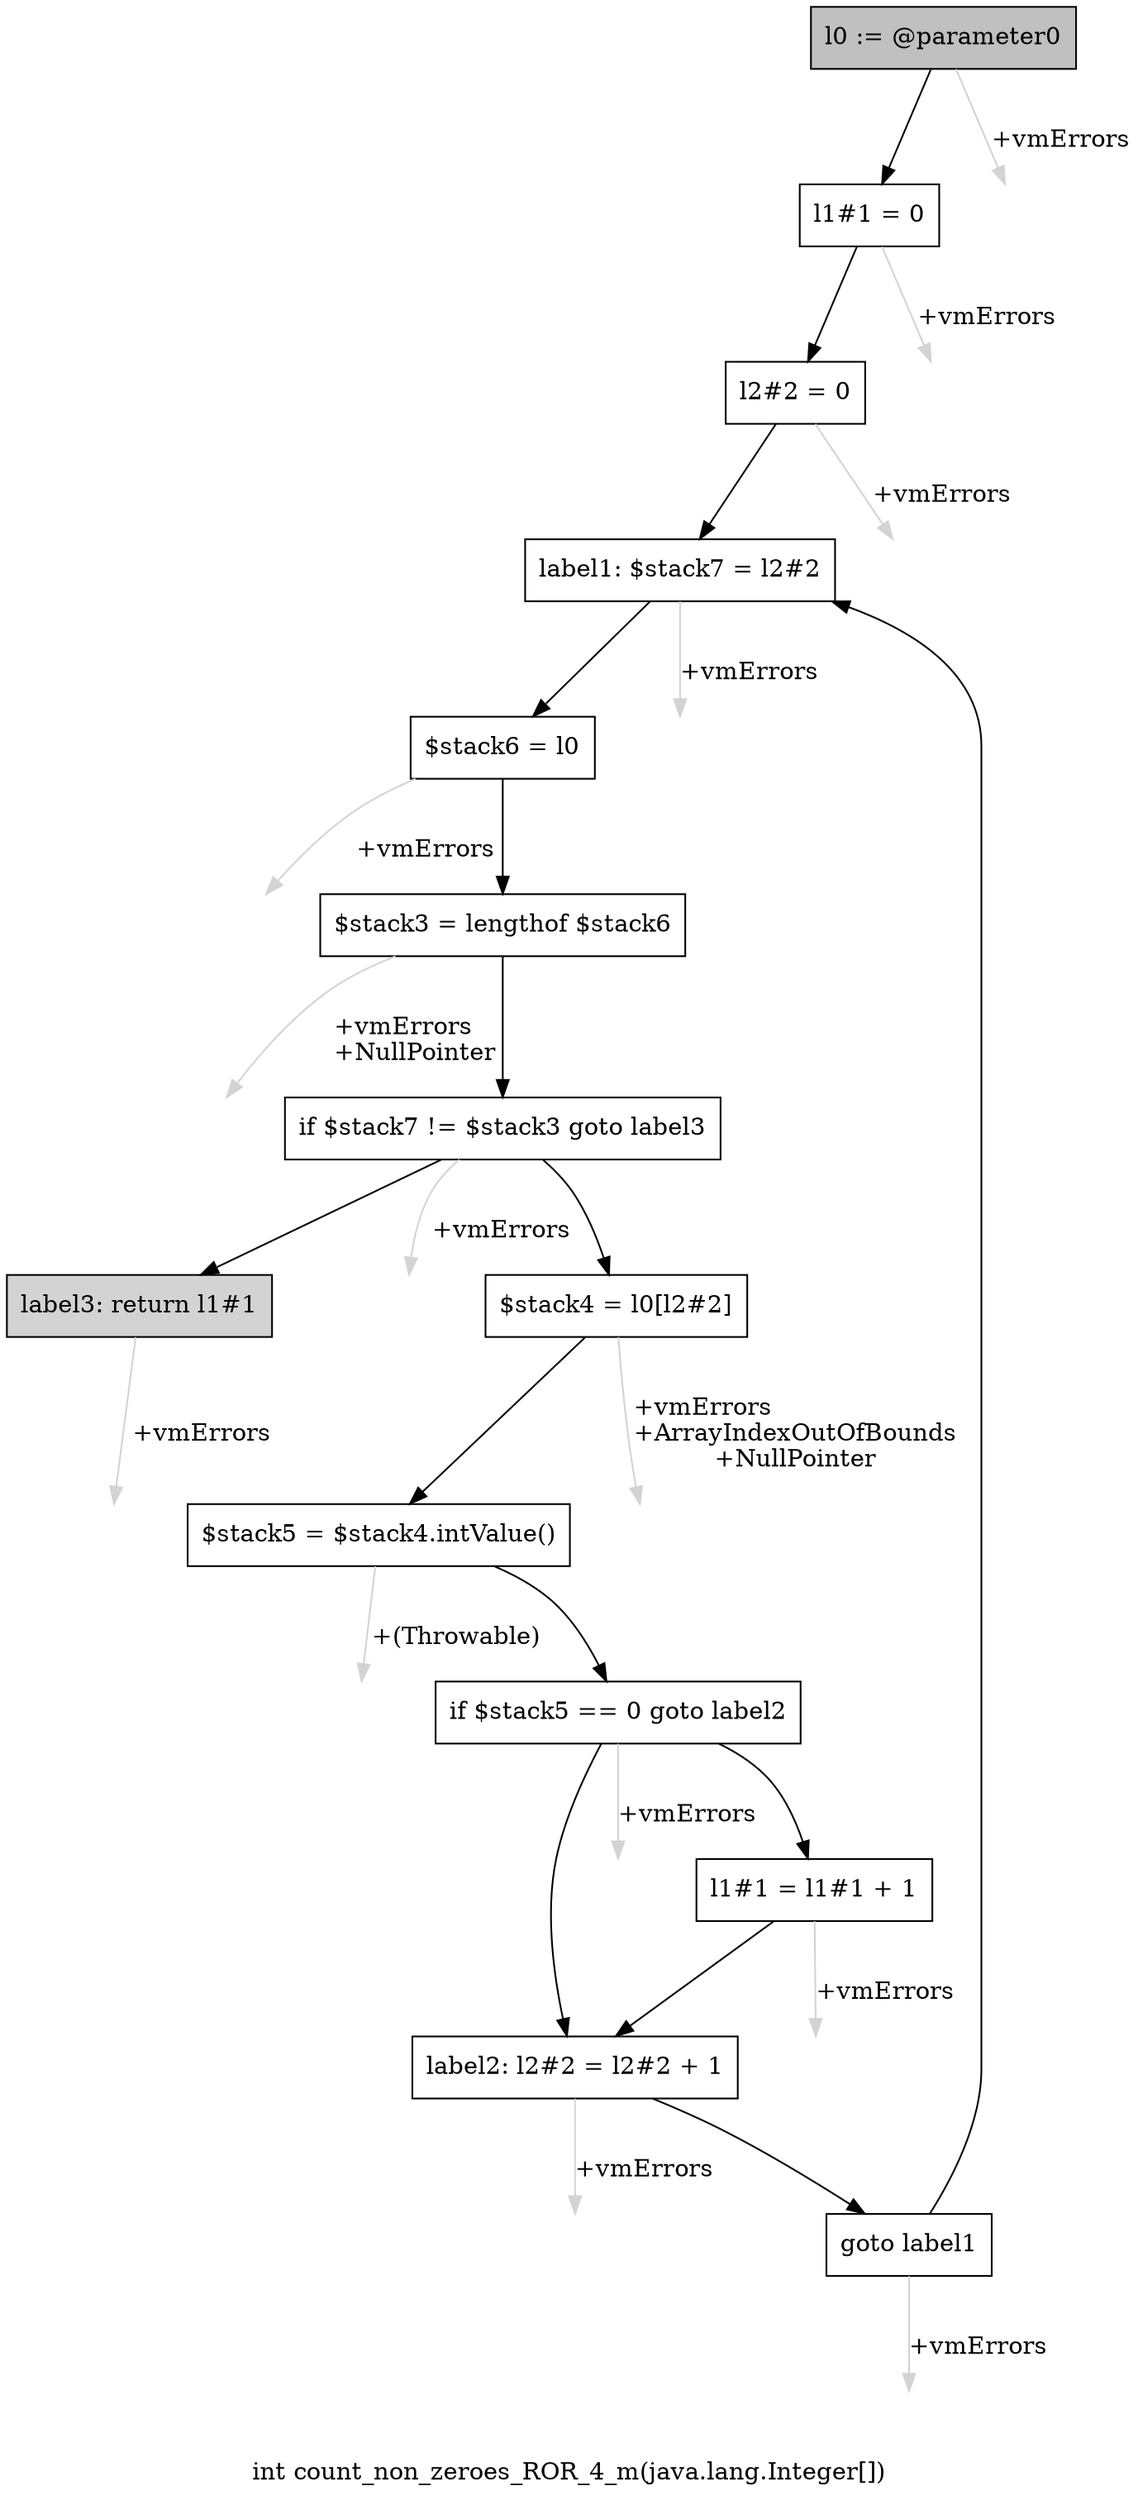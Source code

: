 digraph "int count_non_zeroes_ROR_4_m(java.lang.Integer[])" {
    label="int count_non_zeroes_ROR_4_m(java.lang.Integer[])";
    node [shape=box];
    "0" [style=filled,fillcolor=gray,label="l0 := @parameter0",];
    "1" [label="l1#1 = 0",];
    "0"->"1" [color=black,];
    "14" [style=invis,label="Esc",];
    "0"->"14" [color=lightgray,label="\l+vmErrors",];
    "2" [label="l2#2 = 0",];
    "1"->"2" [color=black,];
    "15" [style=invis,label="Esc",];
    "1"->"15" [color=lightgray,label="\l+vmErrors",];
    "3" [label="label1: $stack7 = l2#2",];
    "2"->"3" [color=black,];
    "16" [style=invis,label="Esc",];
    "2"->"16" [color=lightgray,label="\l+vmErrors",];
    "4" [label="$stack6 = l0",];
    "3"->"4" [color=black,];
    "17" [style=invis,label="Esc",];
    "3"->"17" [color=lightgray,label="\l+vmErrors",];
    "5" [label="$stack3 = lengthof $stack6",];
    "4"->"5" [color=black,];
    "18" [style=invis,label="Esc",];
    "4"->"18" [color=lightgray,label="\l+vmErrors",];
    "6" [label="if $stack7 != $stack3 goto label3",];
    "5"->"6" [color=black,];
    "19" [style=invis,label="Esc",];
    "5"->"19" [color=lightgray,label="\l+vmErrors\l+NullPointer",];
    "7" [label="$stack4 = l0[l2#2]",];
    "6"->"7" [color=black,];
    "13" [style=filled,fillcolor=lightgray,label="label3: return l1#1",];
    "6"->"13" [color=black,];
    "20" [style=invis,label="Esc",];
    "6"->"20" [color=lightgray,label="\l+vmErrors",];
    "8" [label="$stack5 = $stack4.intValue()",];
    "7"->"8" [color=black,];
    "21" [style=invis,label="Esc",];
    "7"->"21" [color=lightgray,label="\l+vmErrors\l+ArrayIndexOutOfBounds\l+NullPointer",];
    "9" [label="if $stack5 == 0 goto label2",];
    "8"->"9" [color=black,];
    "22" [style=invis,label="Esc",];
    "8"->"22" [color=lightgray,label="\l+(Throwable)",];
    "10" [label="l1#1 = l1#1 + 1",];
    "9"->"10" [color=black,];
    "11" [label="label2: l2#2 = l2#2 + 1",];
    "9"->"11" [color=black,];
    "23" [style=invis,label="Esc",];
    "9"->"23" [color=lightgray,label="\l+vmErrors",];
    "10"->"11" [color=black,];
    "24" [style=invis,label="Esc",];
    "10"->"24" [color=lightgray,label="\l+vmErrors",];
    "12" [label="goto label1",];
    "11"->"12" [color=black,];
    "25" [style=invis,label="Esc",];
    "11"->"25" [color=lightgray,label="\l+vmErrors",];
    "12"->"3" [color=black,];
    "26" [style=invis,label="Esc",];
    "12"->"26" [color=lightgray,label="\l+vmErrors",];
    "27" [style=invis,label="Esc",];
    "13"->"27" [color=lightgray,label="\l+vmErrors",];
}
